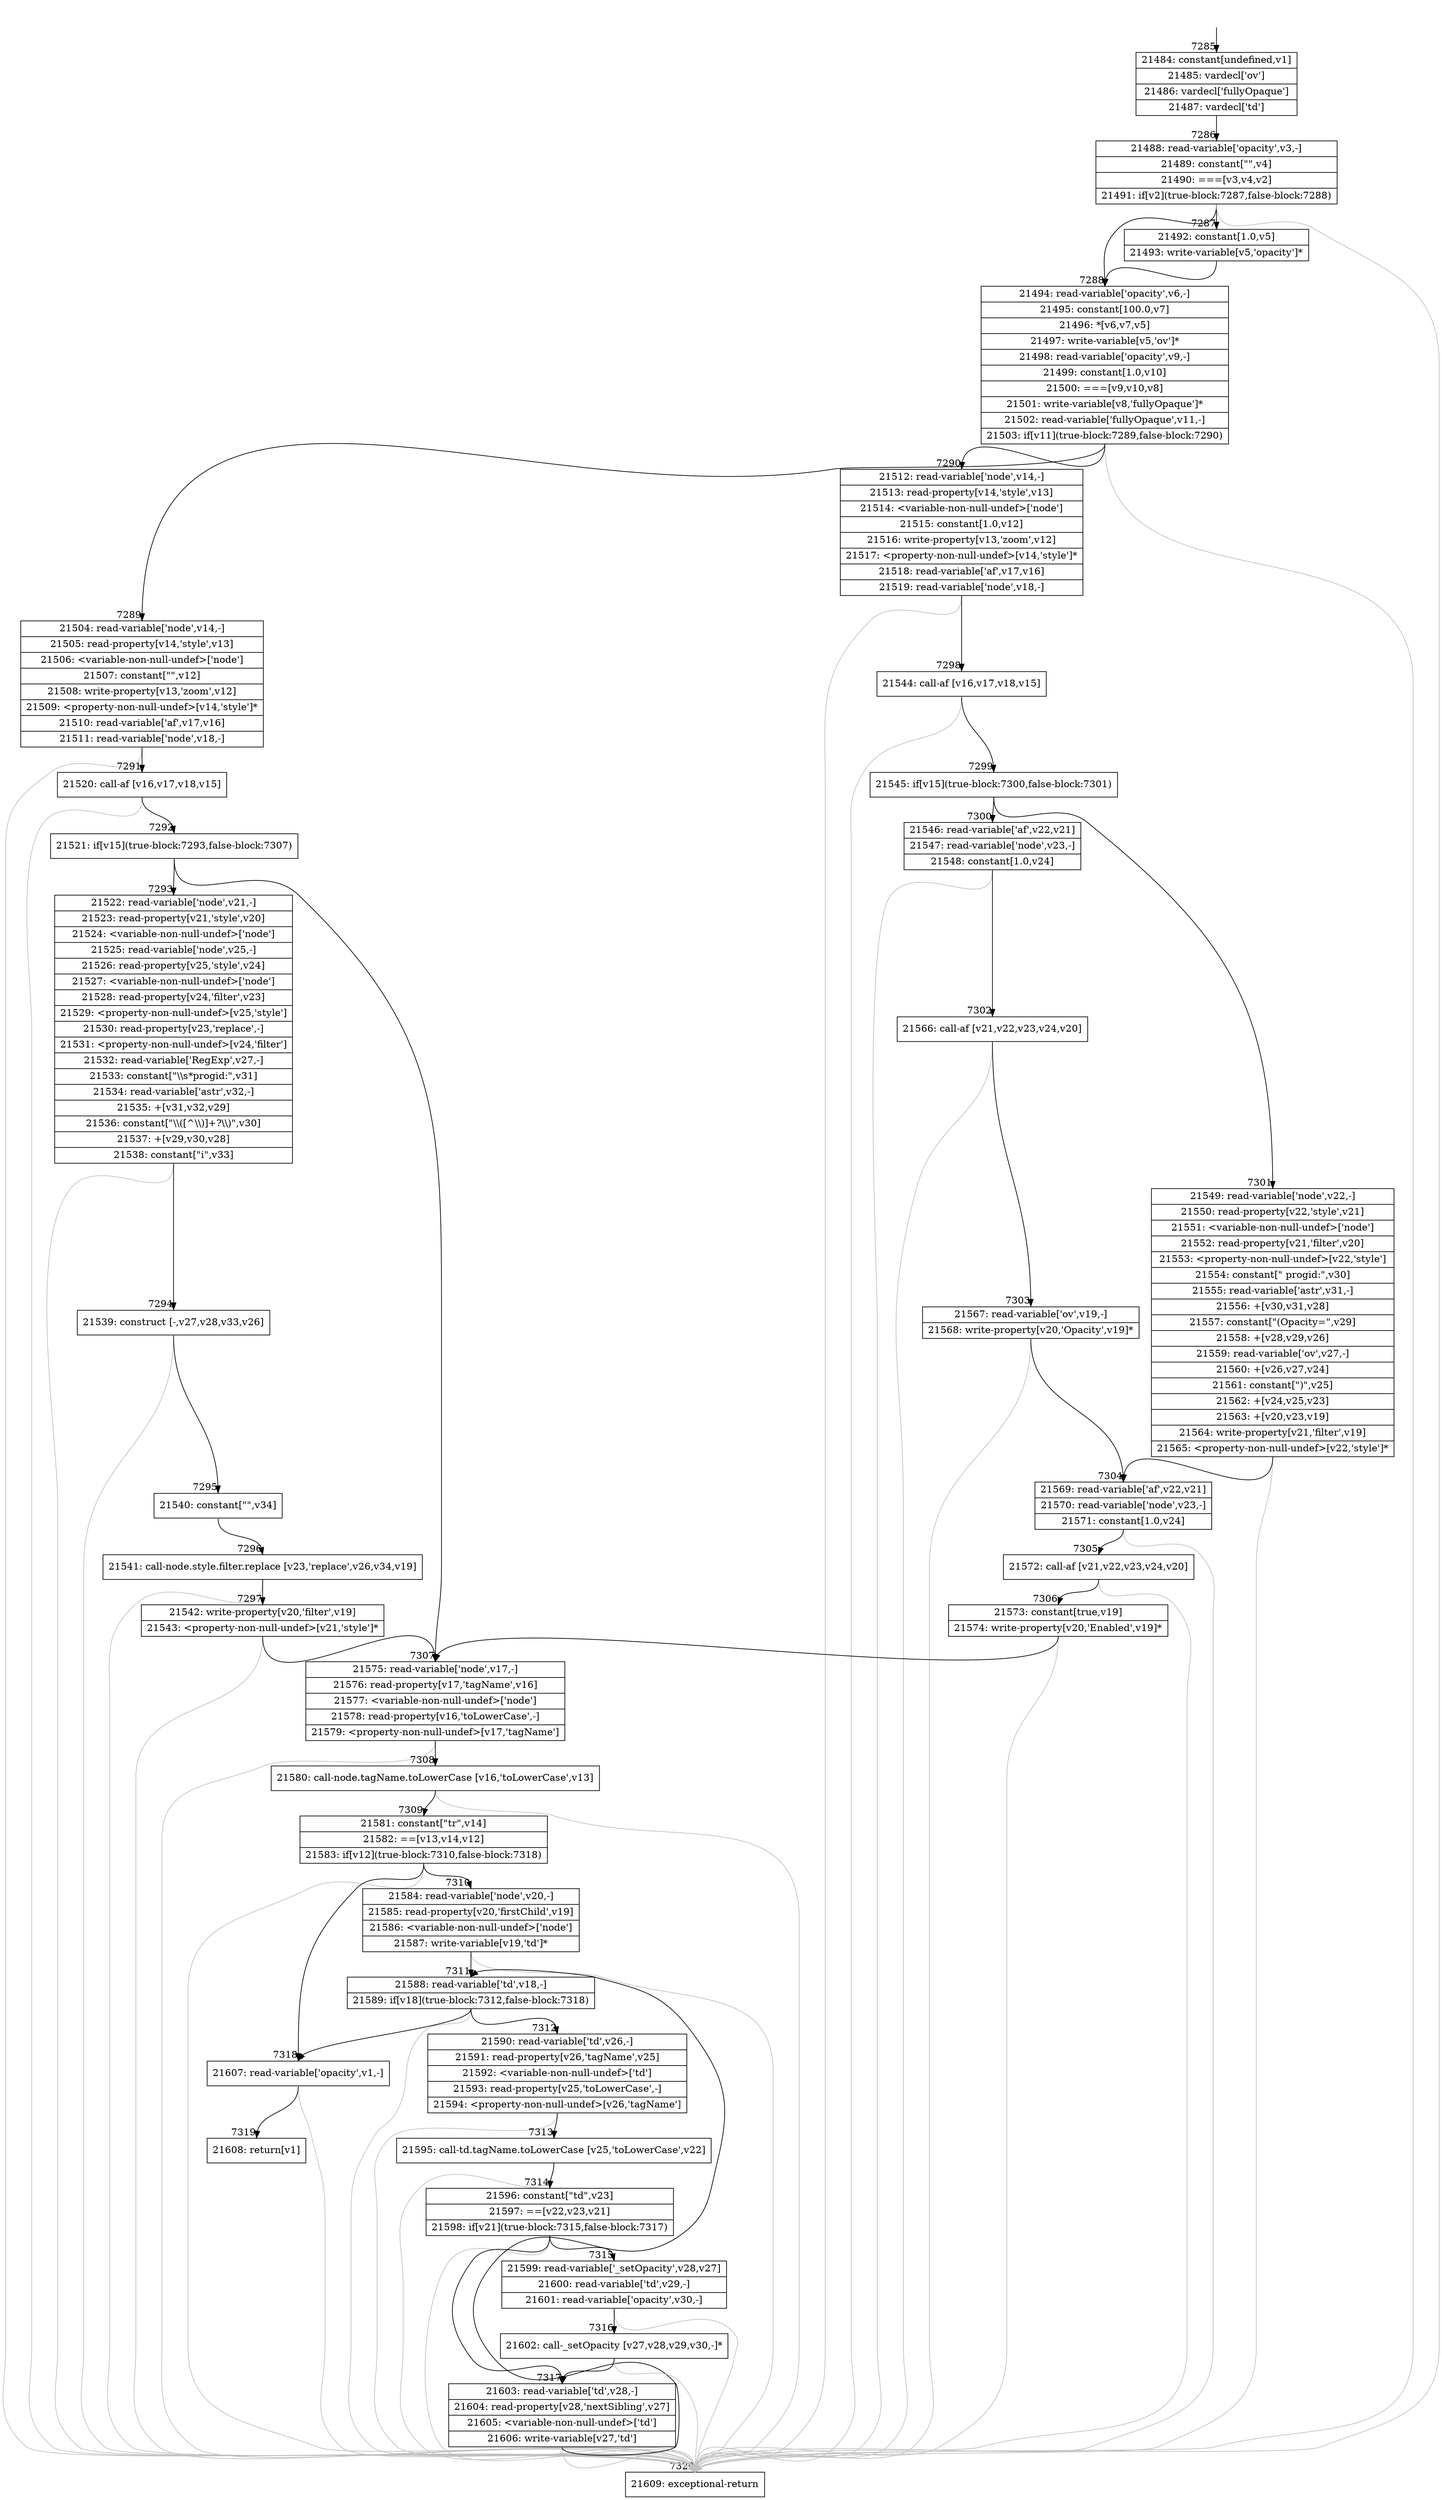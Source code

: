 digraph {
rankdir="TD"
BB_entry507[shape=none,label=""];
BB_entry507 -> BB7285 [tailport=s, headport=n, headlabel="    7285"]
BB7285 [shape=record label="{21484: constant[undefined,v1]|21485: vardecl['ov']|21486: vardecl['fullyOpaque']|21487: vardecl['td']}" ] 
BB7285 -> BB7286 [tailport=s, headport=n, headlabel="      7286"]
BB7286 [shape=record label="{21488: read-variable['opacity',v3,-]|21489: constant[\"\",v4]|21490: ===[v3,v4,v2]|21491: if[v2](true-block:7287,false-block:7288)}" ] 
BB7286 -> BB7287 [tailport=s, headport=n, headlabel="      7287"]
BB7286 -> BB7288 [tailport=s, headport=n, headlabel="      7288"]
BB7286 -> BB7320 [tailport=s, headport=n, color=gray, headlabel="      7320"]
BB7287 [shape=record label="{21492: constant[1.0,v5]|21493: write-variable[v5,'opacity']*}" ] 
BB7287 -> BB7288 [tailport=s, headport=n]
BB7288 [shape=record label="{21494: read-variable['opacity',v6,-]|21495: constant[100.0,v7]|21496: *[v6,v7,v5]|21497: write-variable[v5,'ov']*|21498: read-variable['opacity',v9,-]|21499: constant[1.0,v10]|21500: ===[v9,v10,v8]|21501: write-variable[v8,'fullyOpaque']*|21502: read-variable['fullyOpaque',v11,-]|21503: if[v11](true-block:7289,false-block:7290)}" ] 
BB7288 -> BB7289 [tailport=s, headport=n, headlabel="      7289"]
BB7288 -> BB7290 [tailport=s, headport=n, headlabel="      7290"]
BB7288 -> BB7320 [tailport=s, headport=n, color=gray]
BB7289 [shape=record label="{21504: read-variable['node',v14,-]|21505: read-property[v14,'style',v13]|21506: \<variable-non-null-undef\>['node']|21507: constant[\"\",v12]|21508: write-property[v13,'zoom',v12]|21509: \<property-non-null-undef\>[v14,'style']*|21510: read-variable['af',v17,v16]|21511: read-variable['node',v18,-]}" ] 
BB7289 -> BB7291 [tailport=s, headport=n, headlabel="      7291"]
BB7289 -> BB7320 [tailport=s, headport=n, color=gray]
BB7290 [shape=record label="{21512: read-variable['node',v14,-]|21513: read-property[v14,'style',v13]|21514: \<variable-non-null-undef\>['node']|21515: constant[1.0,v12]|21516: write-property[v13,'zoom',v12]|21517: \<property-non-null-undef\>[v14,'style']*|21518: read-variable['af',v17,v16]|21519: read-variable['node',v18,-]}" ] 
BB7290 -> BB7298 [tailport=s, headport=n, headlabel="      7298"]
BB7290 -> BB7320 [tailport=s, headport=n, color=gray]
BB7291 [shape=record label="{21520: call-af [v16,v17,v18,v15]}" ] 
BB7291 -> BB7292 [tailport=s, headport=n, headlabel="      7292"]
BB7291 -> BB7320 [tailport=s, headport=n, color=gray]
BB7292 [shape=record label="{21521: if[v15](true-block:7293,false-block:7307)}" ] 
BB7292 -> BB7293 [tailport=s, headport=n, headlabel="      7293"]
BB7292 -> BB7307 [tailport=s, headport=n, headlabel="      7307"]
BB7293 [shape=record label="{21522: read-variable['node',v21,-]|21523: read-property[v21,'style',v20]|21524: \<variable-non-null-undef\>['node']|21525: read-variable['node',v25,-]|21526: read-property[v25,'style',v24]|21527: \<variable-non-null-undef\>['node']|21528: read-property[v24,'filter',v23]|21529: \<property-non-null-undef\>[v25,'style']|21530: read-property[v23,'replace',-]|21531: \<property-non-null-undef\>[v24,'filter']|21532: read-variable['RegExp',v27,-]|21533: constant[\"\\\\s*progid:\",v31]|21534: read-variable['astr',v32,-]|21535: +[v31,v32,v29]|21536: constant[\"\\\\([^\\\\)]+?\\\\)\",v30]|21537: +[v29,v30,v28]|21538: constant[\"i\",v33]}" ] 
BB7293 -> BB7294 [tailport=s, headport=n, headlabel="      7294"]
BB7293 -> BB7320 [tailport=s, headport=n, color=gray]
BB7294 [shape=record label="{21539: construct [-,v27,v28,v33,v26]}" ] 
BB7294 -> BB7295 [tailport=s, headport=n, headlabel="      7295"]
BB7294 -> BB7320 [tailport=s, headport=n, color=gray]
BB7295 [shape=record label="{21540: constant[\"\",v34]}" ] 
BB7295 -> BB7296 [tailport=s, headport=n, headlabel="      7296"]
BB7296 [shape=record label="{21541: call-node.style.filter.replace [v23,'replace',v26,v34,v19]}" ] 
BB7296 -> BB7297 [tailport=s, headport=n, headlabel="      7297"]
BB7296 -> BB7320 [tailport=s, headport=n, color=gray]
BB7297 [shape=record label="{21542: write-property[v20,'filter',v19]|21543: \<property-non-null-undef\>[v21,'style']*}" ] 
BB7297 -> BB7307 [tailport=s, headport=n]
BB7297 -> BB7320 [tailport=s, headport=n, color=gray]
BB7298 [shape=record label="{21544: call-af [v16,v17,v18,v15]}" ] 
BB7298 -> BB7299 [tailport=s, headport=n, headlabel="      7299"]
BB7298 -> BB7320 [tailport=s, headport=n, color=gray]
BB7299 [shape=record label="{21545: if[v15](true-block:7300,false-block:7301)}" ] 
BB7299 -> BB7300 [tailport=s, headport=n, headlabel="      7300"]
BB7299 -> BB7301 [tailport=s, headport=n, headlabel="      7301"]
BB7300 [shape=record label="{21546: read-variable['af',v22,v21]|21547: read-variable['node',v23,-]|21548: constant[1.0,v24]}" ] 
BB7300 -> BB7302 [tailport=s, headport=n, headlabel="      7302"]
BB7300 -> BB7320 [tailport=s, headport=n, color=gray]
BB7301 [shape=record label="{21549: read-variable['node',v22,-]|21550: read-property[v22,'style',v21]|21551: \<variable-non-null-undef\>['node']|21552: read-property[v21,'filter',v20]|21553: \<property-non-null-undef\>[v22,'style']|21554: constant[\" progid:\",v30]|21555: read-variable['astr',v31,-]|21556: +[v30,v31,v28]|21557: constant[\"(Opacity=\",v29]|21558: +[v28,v29,v26]|21559: read-variable['ov',v27,-]|21560: +[v26,v27,v24]|21561: constant[\")\",v25]|21562: +[v24,v25,v23]|21563: +[v20,v23,v19]|21564: write-property[v21,'filter',v19]|21565: \<property-non-null-undef\>[v22,'style']*}" ] 
BB7301 -> BB7304 [tailport=s, headport=n, headlabel="      7304"]
BB7301 -> BB7320 [tailport=s, headport=n, color=gray]
BB7302 [shape=record label="{21566: call-af [v21,v22,v23,v24,v20]}" ] 
BB7302 -> BB7303 [tailport=s, headport=n, headlabel="      7303"]
BB7302 -> BB7320 [tailport=s, headport=n, color=gray]
BB7303 [shape=record label="{21567: read-variable['ov',v19,-]|21568: write-property[v20,'Opacity',v19]*}" ] 
BB7303 -> BB7304 [tailport=s, headport=n]
BB7303 -> BB7320 [tailport=s, headport=n, color=gray]
BB7304 [shape=record label="{21569: read-variable['af',v22,v21]|21570: read-variable['node',v23,-]|21571: constant[1.0,v24]}" ] 
BB7304 -> BB7305 [tailport=s, headport=n, headlabel="      7305"]
BB7304 -> BB7320 [tailport=s, headport=n, color=gray]
BB7305 [shape=record label="{21572: call-af [v21,v22,v23,v24,v20]}" ] 
BB7305 -> BB7306 [tailport=s, headport=n, headlabel="      7306"]
BB7305 -> BB7320 [tailport=s, headport=n, color=gray]
BB7306 [shape=record label="{21573: constant[true,v19]|21574: write-property[v20,'Enabled',v19]*}" ] 
BB7306 -> BB7307 [tailport=s, headport=n]
BB7306 -> BB7320 [tailport=s, headport=n, color=gray]
BB7307 [shape=record label="{21575: read-variable['node',v17,-]|21576: read-property[v17,'tagName',v16]|21577: \<variable-non-null-undef\>['node']|21578: read-property[v16,'toLowerCase',-]|21579: \<property-non-null-undef\>[v17,'tagName']}" ] 
BB7307 -> BB7308 [tailport=s, headport=n, headlabel="      7308"]
BB7307 -> BB7320 [tailport=s, headport=n, color=gray]
BB7308 [shape=record label="{21580: call-node.tagName.toLowerCase [v16,'toLowerCase',v13]}" ] 
BB7308 -> BB7309 [tailport=s, headport=n, headlabel="      7309"]
BB7308 -> BB7320 [tailport=s, headport=n, color=gray]
BB7309 [shape=record label="{21581: constant[\"tr\",v14]|21582: ==[v13,v14,v12]|21583: if[v12](true-block:7310,false-block:7318)}" ] 
BB7309 -> BB7310 [tailport=s, headport=n, headlabel="      7310"]
BB7309 -> BB7318 [tailport=s, headport=n, headlabel="      7318"]
BB7309 -> BB7320 [tailport=s, headport=n, color=gray]
BB7310 [shape=record label="{21584: read-variable['node',v20,-]|21585: read-property[v20,'firstChild',v19]|21586: \<variable-non-null-undef\>['node']|21587: write-variable[v19,'td']*}" ] 
BB7310 -> BB7311 [tailport=s, headport=n, headlabel="      7311"]
BB7310 -> BB7320 [tailport=s, headport=n, color=gray]
BB7311 [shape=record label="{21588: read-variable['td',v18,-]|21589: if[v18](true-block:7312,false-block:7318)}" ] 
BB7311 -> BB7312 [tailport=s, headport=n, headlabel="      7312"]
BB7311 -> BB7318 [tailport=s, headport=n]
BB7311 -> BB7320 [tailport=s, headport=n, color=gray]
BB7312 [shape=record label="{21590: read-variable['td',v26,-]|21591: read-property[v26,'tagName',v25]|21592: \<variable-non-null-undef\>['td']|21593: read-property[v25,'toLowerCase',-]|21594: \<property-non-null-undef\>[v26,'tagName']}" ] 
BB7312 -> BB7313 [tailport=s, headport=n, headlabel="      7313"]
BB7312 -> BB7320 [tailport=s, headport=n, color=gray]
BB7313 [shape=record label="{21595: call-td.tagName.toLowerCase [v25,'toLowerCase',v22]}" ] 
BB7313 -> BB7314 [tailport=s, headport=n, headlabel="      7314"]
BB7313 -> BB7320 [tailport=s, headport=n, color=gray]
BB7314 [shape=record label="{21596: constant[\"td\",v23]|21597: ==[v22,v23,v21]|21598: if[v21](true-block:7315,false-block:7317)}" ] 
BB7314 -> BB7315 [tailport=s, headport=n, headlabel="      7315"]
BB7314 -> BB7317 [tailport=s, headport=n, headlabel="      7317"]
BB7314 -> BB7320 [tailport=s, headport=n, color=gray]
BB7315 [shape=record label="{21599: read-variable['_setOpacity',v28,v27]|21600: read-variable['td',v29,-]|21601: read-variable['opacity',v30,-]}" ] 
BB7315 -> BB7316 [tailport=s, headport=n, headlabel="      7316"]
BB7315 -> BB7320 [tailport=s, headport=n, color=gray]
BB7316 [shape=record label="{21602: call-_setOpacity [v27,v28,v29,v30,-]*}" ] 
BB7316 -> BB7317 [tailport=s, headport=n]
BB7316 -> BB7320 [tailport=s, headport=n, color=gray]
BB7317 [shape=record label="{21603: read-variable['td',v28,-]|21604: read-property[v28,'nextSibling',v27]|21605: \<variable-non-null-undef\>['td']|21606: write-variable[v27,'td']}" ] 
BB7317 -> BB7311 [tailport=s, headport=n]
BB7317 -> BB7320 [tailport=s, headport=n, color=gray]
BB7318 [shape=record label="{21607: read-variable['opacity',v1,-]}" ] 
BB7318 -> BB7319 [tailport=s, headport=n, headlabel="      7319"]
BB7318 -> BB7320 [tailport=s, headport=n, color=gray]
BB7319 [shape=record label="{21608: return[v1]}" ] 
BB7320 [shape=record label="{21609: exceptional-return}" ] 
//#$~ 10231
}
